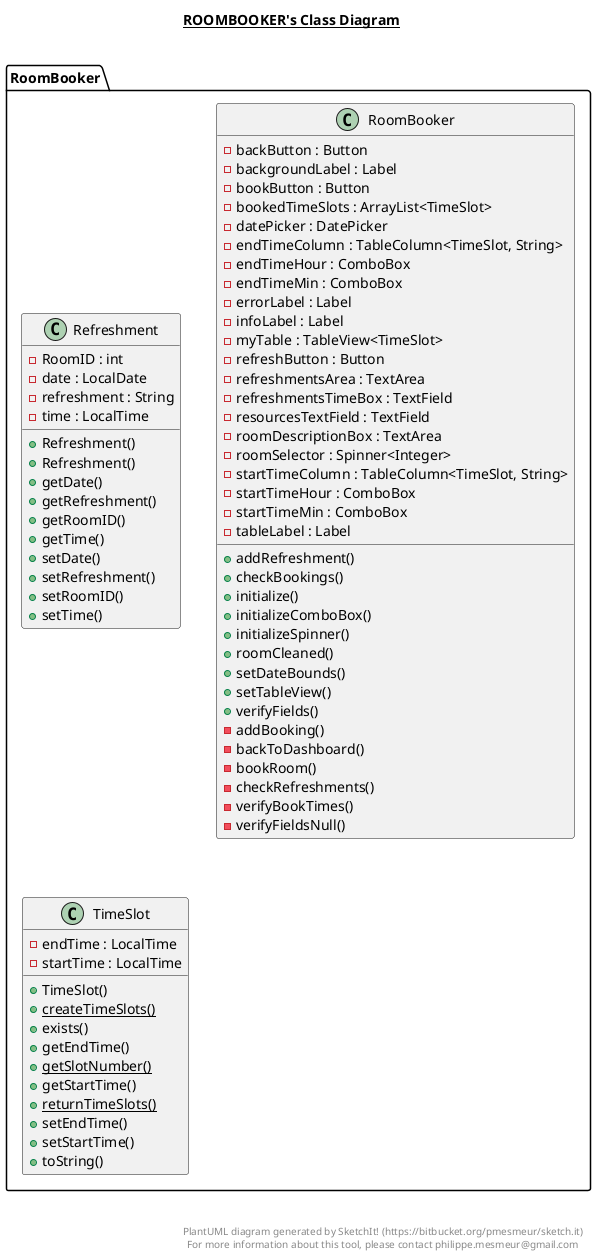 @startuml

title __ROOMBOOKER's Class Diagram__\n

  namespace RoomBooker {
    class RoomBooker.Refreshment {
        - RoomID : int
        - date : LocalDate
        - refreshment : String
        - time : LocalTime
        + Refreshment()
        + Refreshment()
        + getDate()
        + getRefreshment()
        + getRoomID()
        + getTime()
        + setDate()
        + setRefreshment()
        + setRoomID()
        + setTime()
    }
  }
  

  namespace RoomBooker {
    class RoomBooker.RoomBooker {
        - backButton : Button
        - backgroundLabel : Label
        - bookButton : Button
        - bookedTimeSlots : ArrayList<TimeSlot>
        - datePicker : DatePicker
        - endTimeColumn : TableColumn<TimeSlot, String>
        - endTimeHour : ComboBox
        - endTimeMin : ComboBox
        - errorLabel : Label
        - infoLabel : Label
        - myTable : TableView<TimeSlot>
        - refreshButton : Button
        - refreshmentsArea : TextArea
        - refreshmentsTimeBox : TextField
        - resourcesTextField : TextField
        - roomDescriptionBox : TextArea
        - roomSelector : Spinner<Integer>
        - startTimeColumn : TableColumn<TimeSlot, String>
        - startTimeHour : ComboBox
        - startTimeMin : ComboBox
        - tableLabel : Label
        + addRefreshment()
        + checkBookings()
        + initialize()
        + initializeComboBox()
        + initializeSpinner()
        + roomCleaned()
        + setDateBounds()
        + setTableView()
        + verifyFields()
        - addBooking()
        - backToDashboard()
        - bookRoom()
        - checkRefreshments()
        - verifyBookTimes()
        - verifyFieldsNull()
    }
  }
  

  namespace RoomBooker {
    class RoomBooker.TimeSlot {
        - endTime : LocalTime
        - startTime : LocalTime
        + TimeSlot()
        {static} + createTimeSlots()
        + exists()
        + getEndTime()
        {static} + getSlotNumber()
        + getStartTime()
        {static} + returnTimeSlots()
        + setEndTime()
        + setStartTime()
        + toString()
    }
  }
  



right footer


PlantUML diagram generated by SketchIt! (https://bitbucket.org/pmesmeur/sketch.it)
For more information about this tool, please contact philippe.mesmeur@gmail.com
endfooter

@enduml
